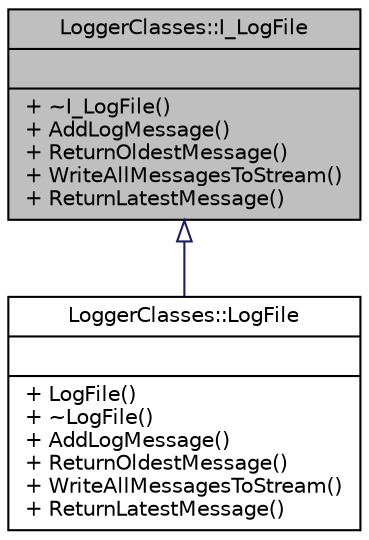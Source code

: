 digraph "LoggerClasses::I_LogFile"
{
 // INTERACTIVE_SVG=YES
 // LATEX_PDF_SIZE
  edge [fontname="Helvetica",fontsize="10",labelfontname="Helvetica",labelfontsize="10"];
  node [fontname="Helvetica",fontsize="10",shape=record];
  Node0 [label="{LoggerClasses::I_LogFile\n||+ ~I_LogFile()\l+ AddLogMessage()\l+ ReturnOldestMessage()\l+ WriteAllMessagesToStream()\l+ ReturnLatestMessage()\l}",height=0.2,width=0.4,color="black", fillcolor="grey75", style="filled", fontcolor="black",tooltip=" "];
  Node0 -> Node1 [dir="back",color="midnightblue",fontsize="10",style="solid",arrowtail="onormal",fontname="Helvetica"];
  Node1 [label="{LoggerClasses::LogFile\n||+ LogFile()\l+ ~LogFile()\l+ AddLogMessage()\l+ ReturnOldestMessage()\l+ WriteAllMessagesToStream()\l+ ReturnLatestMessage()\l}",height=0.2,width=0.4,color="black", fillcolor="white", style="filled",URL="$da/d87/classLoggerClasses_1_1LogFile.html",tooltip=" "];
}
